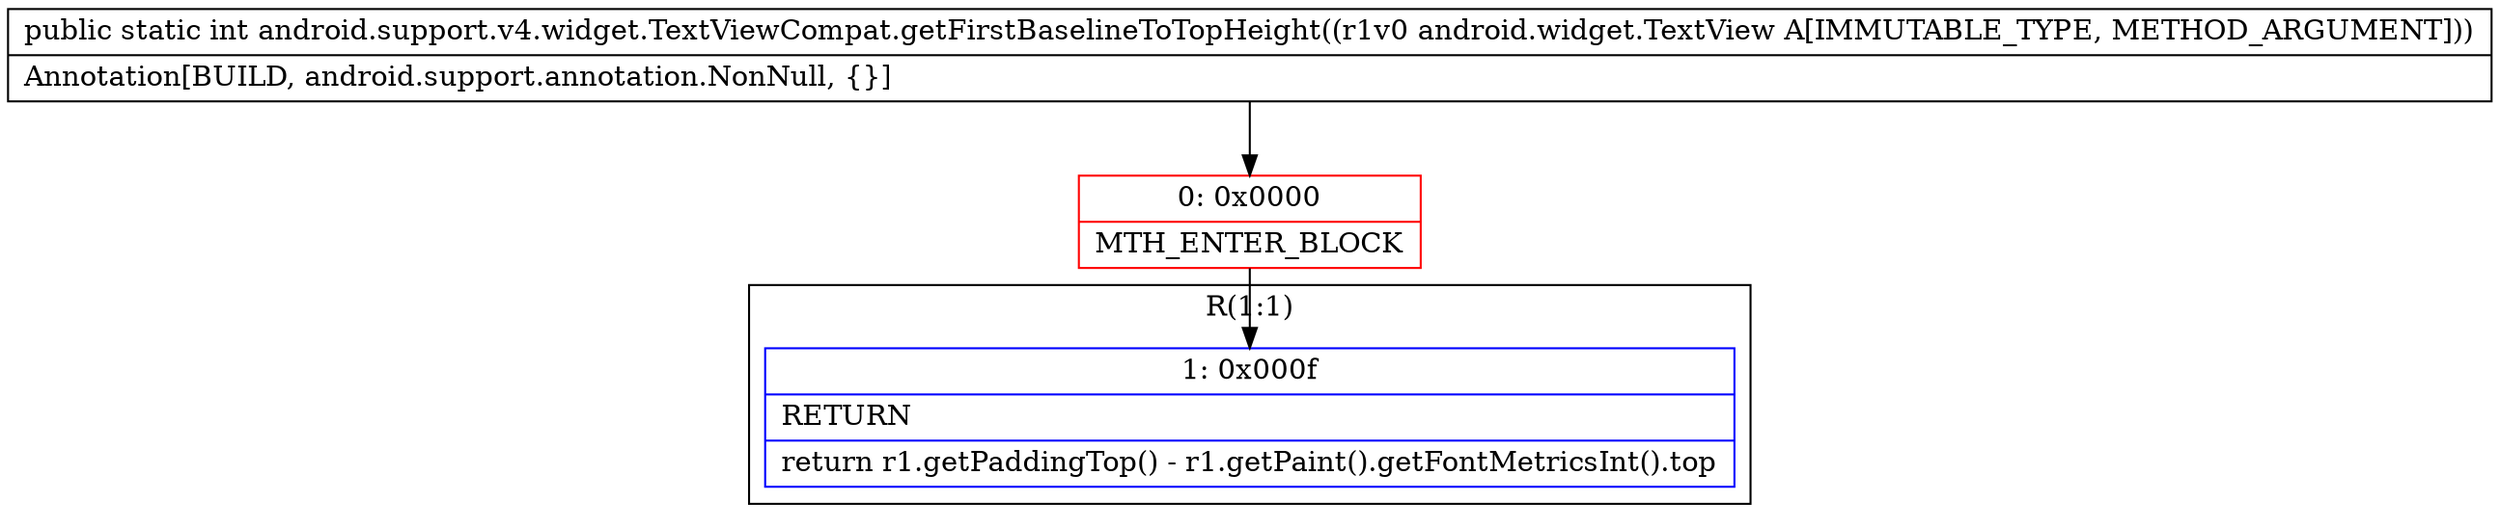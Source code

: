 digraph "CFG forandroid.support.v4.widget.TextViewCompat.getFirstBaselineToTopHeight(Landroid\/widget\/TextView;)I" {
subgraph cluster_Region_1073730792 {
label = "R(1:1)";
node [shape=record,color=blue];
Node_1 [shape=record,label="{1\:\ 0x000f|RETURN\l|return r1.getPaddingTop() \- r1.getPaint().getFontMetricsInt().top\l}"];
}
Node_0 [shape=record,color=red,label="{0\:\ 0x0000|MTH_ENTER_BLOCK\l}"];
MethodNode[shape=record,label="{public static int android.support.v4.widget.TextViewCompat.getFirstBaselineToTopHeight((r1v0 android.widget.TextView A[IMMUTABLE_TYPE, METHOD_ARGUMENT]))  | Annotation[BUILD, android.support.annotation.NonNull, \{\}]\l}"];
MethodNode -> Node_0;
Node_0 -> Node_1;
}

